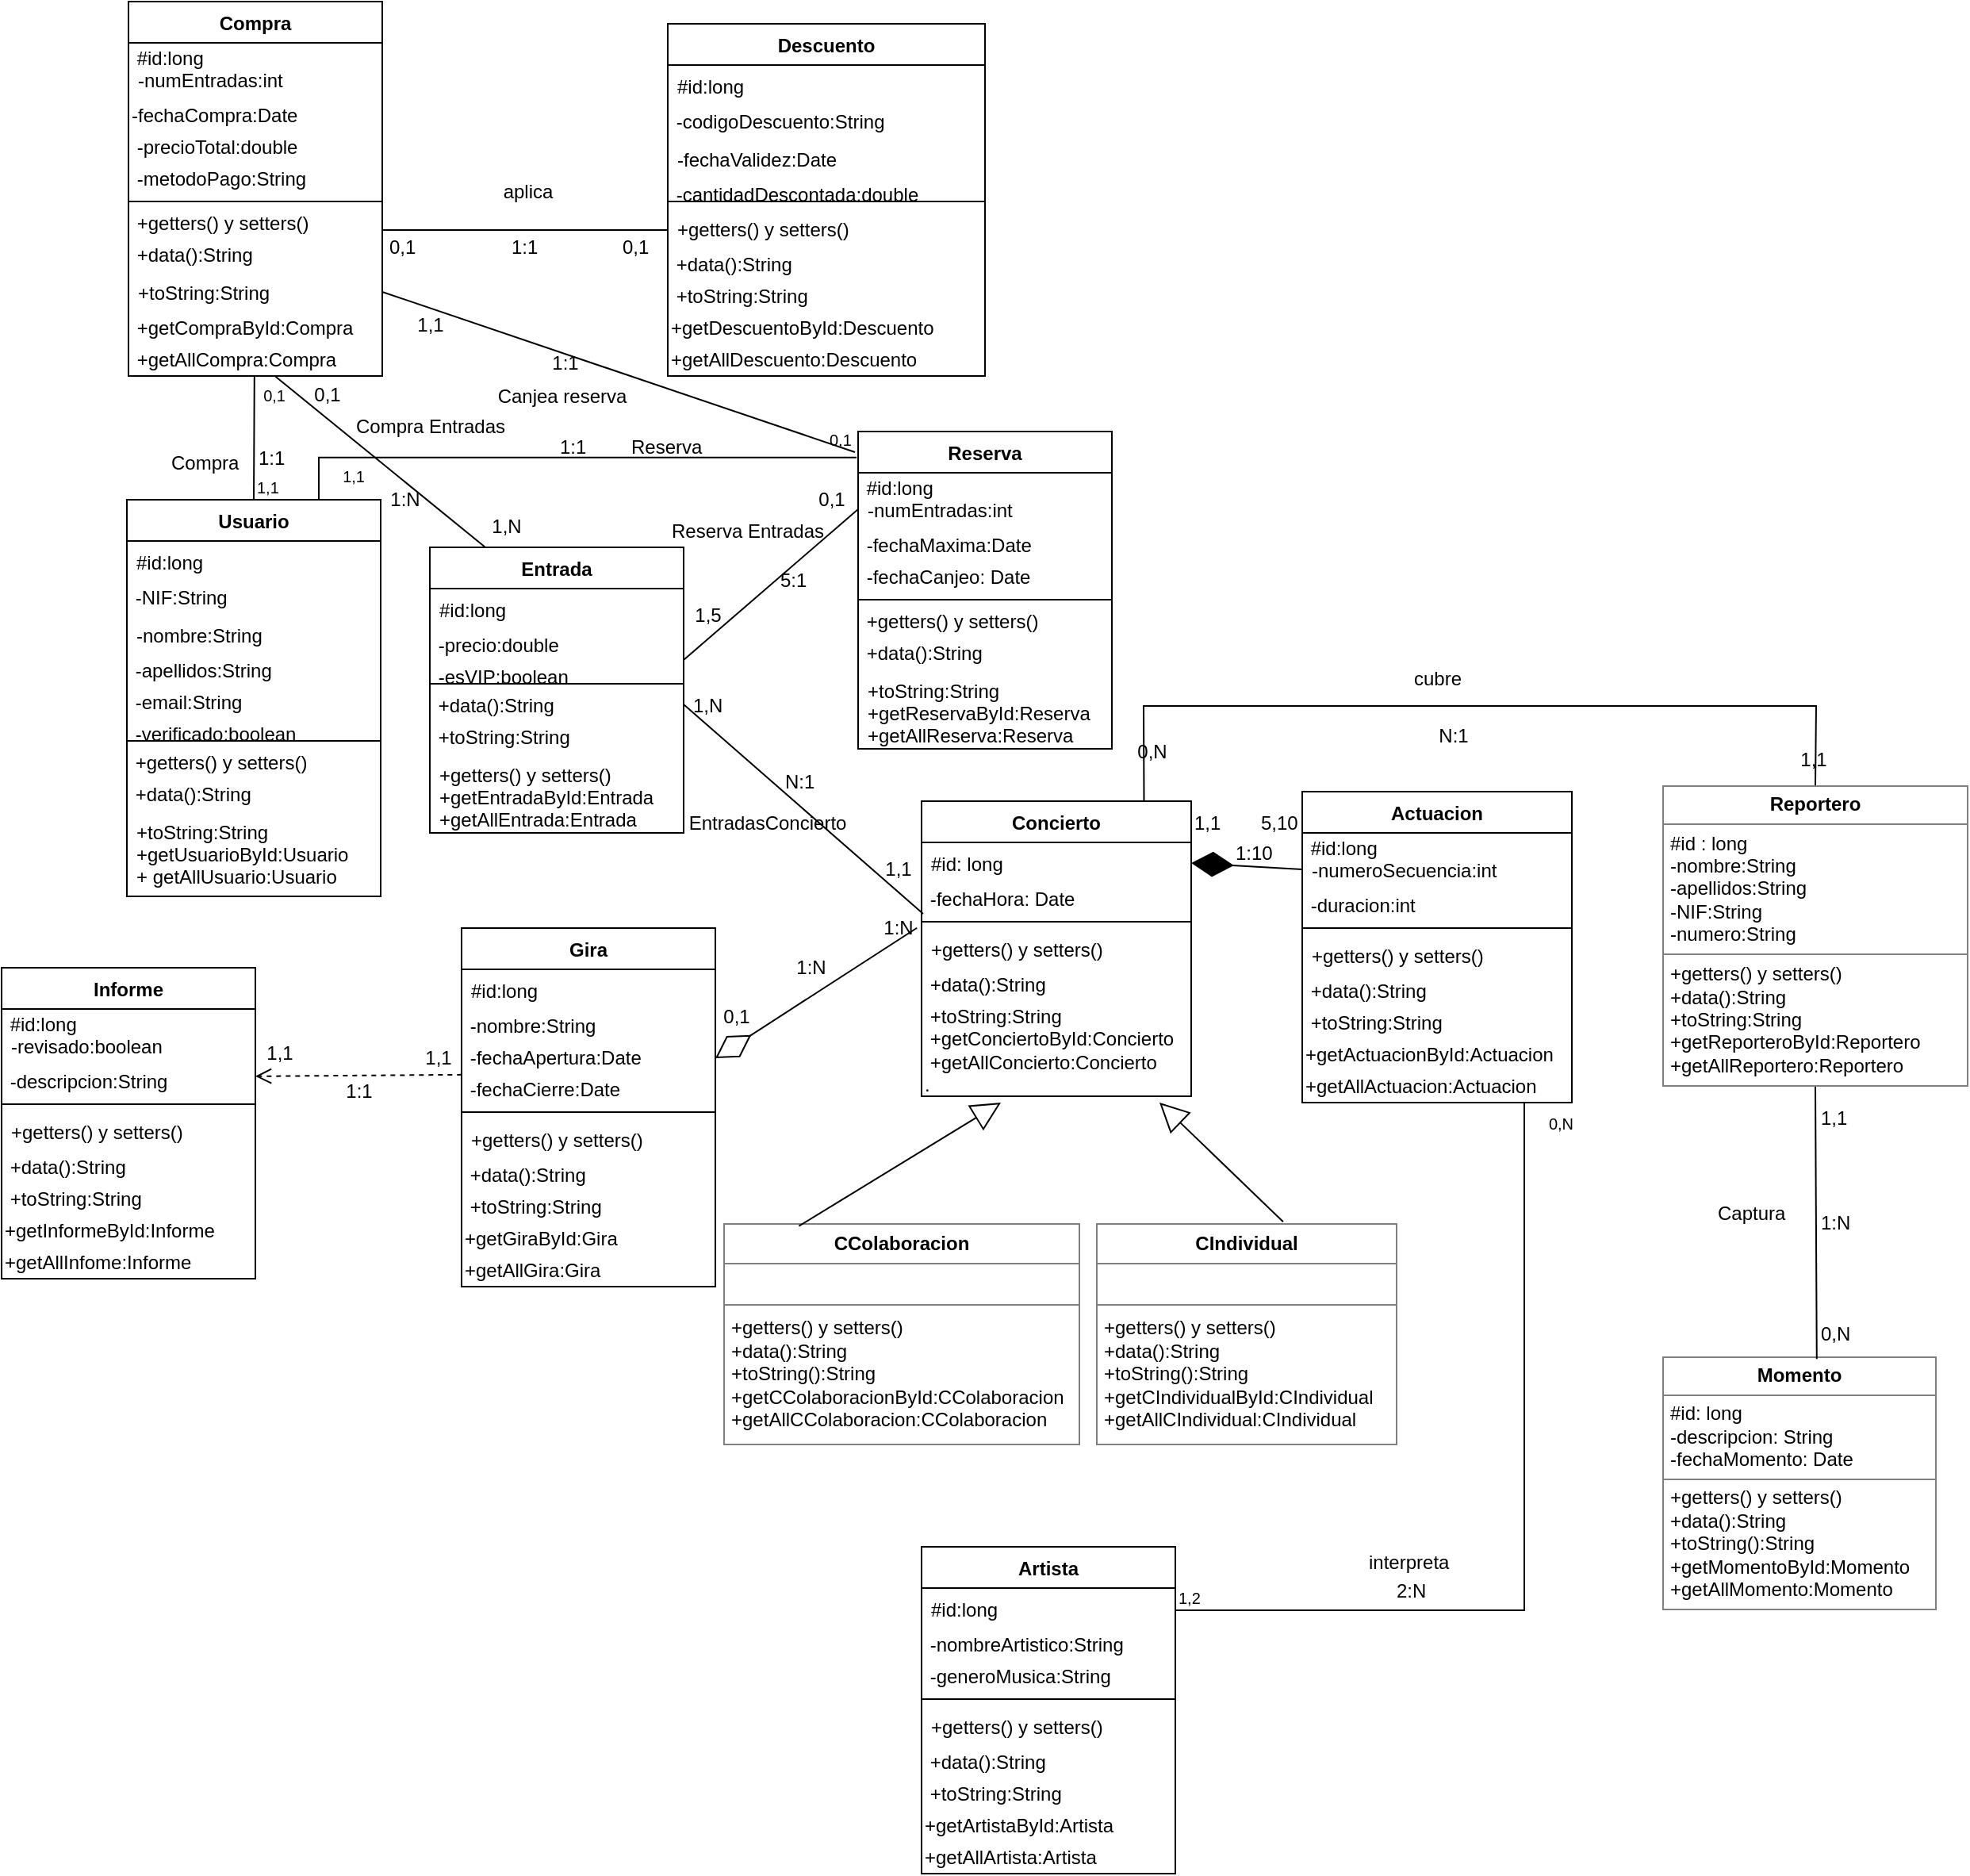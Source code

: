 <mxfile version="12.3.3" type="device" pages="1"><diagram id="xjaGBmAfWyfpc5PXz91N" name="Page-1"><mxGraphModel dx="2128" dy="1800" grid="1" gridSize="10" guides="1" tooltips="1" connect="1" arrows="1" fold="1" page="1" pageScale="1" pageWidth="827" pageHeight="1169" math="0" shadow="0"><root><mxCell id="0"/><mxCell id="1" parent="0"/><mxCell id="RiMxpayT2h-2j6qFjot8-13" value="Gira" style="swimlane;fontStyle=1;align=center;verticalAlign=top;childLayout=stackLayout;horizontal=1;startSize=26;horizontalStack=0;resizeParent=1;resizeParentMax=0;resizeLast=0;collapsible=1;marginBottom=0;" parent="1" vertex="1"><mxGeometry x="220" y="570" width="160" height="226" as="geometry"/></mxCell><mxCell id="RiMxpayT2h-2j6qFjot8-14" value="#id:long" style="text;strokeColor=none;fillColor=none;align=left;verticalAlign=top;spacingLeft=4;spacingRight=4;overflow=hidden;rotatable=0;points=[[0,0.5],[1,0.5]];portConstraint=eastwest;" parent="RiMxpayT2h-2j6qFjot8-13" vertex="1"><mxGeometry y="26" width="160" height="26" as="geometry"/></mxCell><mxCell id="q6cy_jpzloJTBXH7EzLF-4" value="&amp;nbsp;-nombre:String" style="text;html=1;resizable=0;points=[];autosize=1;align=left;verticalAlign=top;spacingTop=-4;" parent="RiMxpayT2h-2j6qFjot8-13" vertex="1"><mxGeometry y="52" width="160" height="20" as="geometry"/></mxCell><mxCell id="RiMxpayT2h-2j6qFjot8-17" value="&amp;nbsp;-fechaApertura:Date" style="text;html=1;resizable=0;points=[];autosize=1;align=left;verticalAlign=top;spacingTop=-4;" parent="RiMxpayT2h-2j6qFjot8-13" vertex="1"><mxGeometry y="72" width="160" height="20" as="geometry"/></mxCell><mxCell id="RiMxpayT2h-2j6qFjot8-18" value="&amp;nbsp;-fechaCierre:Date" style="text;html=1;resizable=0;points=[];autosize=1;align=left;verticalAlign=top;spacingTop=-4;" parent="RiMxpayT2h-2j6qFjot8-13" vertex="1"><mxGeometry y="92" width="160" height="20" as="geometry"/></mxCell><mxCell id="RiMxpayT2h-2j6qFjot8-15" value="" style="line;strokeWidth=1;fillColor=none;align=left;verticalAlign=middle;spacingTop=-1;spacingLeft=3;spacingRight=3;rotatable=0;labelPosition=right;points=[];portConstraint=eastwest;" parent="RiMxpayT2h-2j6qFjot8-13" vertex="1"><mxGeometry y="112" width="160" height="8" as="geometry"/></mxCell><mxCell id="RiMxpayT2h-2j6qFjot8-16" value="+getters() y setters()&#10; " style="text;strokeColor=none;fillColor=none;align=left;verticalAlign=top;spacingLeft=4;spacingRight=4;overflow=hidden;rotatable=0;points=[[0,0.5],[1,0.5]];portConstraint=eastwest;" parent="RiMxpayT2h-2j6qFjot8-13" vertex="1"><mxGeometry y="120" width="160" height="26" as="geometry"/></mxCell><mxCell id="RiMxpayT2h-2j6qFjot8-19" value="&amp;nbsp;+data():String" style="text;html=1;resizable=0;points=[];autosize=1;align=left;verticalAlign=top;spacingTop=-4;" parent="RiMxpayT2h-2j6qFjot8-13" vertex="1"><mxGeometry y="146" width="160" height="20" as="geometry"/></mxCell><mxCell id="RiMxpayT2h-2j6qFjot8-49" value="&amp;nbsp;+toString:String" style="text;html=1;resizable=0;points=[];autosize=1;align=left;verticalAlign=top;spacingTop=-4;" parent="RiMxpayT2h-2j6qFjot8-13" vertex="1"><mxGeometry y="166" width="160" height="20" as="geometry"/></mxCell><mxCell id="IkjN9YP5ACQmRGU-FMsV-52" value="+getGiraById:Gira" style="text;html=1;resizable=0;points=[];autosize=1;align=left;verticalAlign=top;spacingTop=-4;" parent="RiMxpayT2h-2j6qFjot8-13" vertex="1"><mxGeometry y="186" width="160" height="20" as="geometry"/></mxCell><mxCell id="IkjN9YP5ACQmRGU-FMsV-53" value="+getAllGira:Gira" style="text;html=1;resizable=0;points=[];autosize=1;align=left;verticalAlign=top;spacingTop=-4;" parent="RiMxpayT2h-2j6qFjot8-13" vertex="1"><mxGeometry y="206" width="160" height="20" as="geometry"/></mxCell><mxCell id="RiMxpayT2h-2j6qFjot8-21" value="Informe" style="swimlane;fontStyle=1;align=center;verticalAlign=top;childLayout=stackLayout;horizontal=1;startSize=26;horizontalStack=0;resizeParent=1;resizeParentMax=0;resizeLast=0;collapsible=1;marginBottom=0;" parent="1" vertex="1"><mxGeometry x="-70" y="595" width="160" height="196" as="geometry"/></mxCell><mxCell id="RiMxpayT2h-2j6qFjot8-25" value="&amp;nbsp;#id:long" style="text;html=1;resizable=0;points=[];autosize=1;align=left;verticalAlign=top;spacingTop=-4;" parent="RiMxpayT2h-2j6qFjot8-21" vertex="1"><mxGeometry y="26" width="160" height="10" as="geometry"/></mxCell><mxCell id="RiMxpayT2h-2j6qFjot8-22" value="-revisado:boolean" style="text;strokeColor=none;fillColor=none;align=left;verticalAlign=top;spacingLeft=4;spacingRight=4;overflow=hidden;rotatable=0;points=[[0,0.5],[1,0.5]];portConstraint=eastwest;" parent="RiMxpayT2h-2j6qFjot8-21" vertex="1"><mxGeometry y="36" width="160" height="26" as="geometry"/></mxCell><mxCell id="RiMxpayT2h-2j6qFjot8-26" value="&amp;nbsp;-descripcion:String" style="text;html=1;resizable=0;points=[];autosize=1;align=left;verticalAlign=top;spacingTop=-4;" parent="RiMxpayT2h-2j6qFjot8-21" vertex="1"><mxGeometry y="62" width="160" height="20" as="geometry"/></mxCell><mxCell id="RiMxpayT2h-2j6qFjot8-23" value="" style="line;strokeWidth=1;fillColor=none;align=left;verticalAlign=middle;spacingTop=-1;spacingLeft=3;spacingRight=3;rotatable=0;labelPosition=right;points=[];portConstraint=eastwest;" parent="RiMxpayT2h-2j6qFjot8-21" vertex="1"><mxGeometry y="82" width="160" height="8" as="geometry"/></mxCell><mxCell id="RiMxpayT2h-2j6qFjot8-24" value="+getters() y setters()" style="text;strokeColor=none;fillColor=none;align=left;verticalAlign=top;spacingLeft=4;spacingRight=4;overflow=hidden;rotatable=0;points=[[0,0.5],[1,0.5]];portConstraint=eastwest;" parent="RiMxpayT2h-2j6qFjot8-21" vertex="1"><mxGeometry y="90" width="160" height="26" as="geometry"/></mxCell><mxCell id="RiMxpayT2h-2j6qFjot8-27" value="&amp;nbsp;+data():String" style="text;html=1;resizable=0;points=[];autosize=1;align=left;verticalAlign=top;spacingTop=-4;" parent="RiMxpayT2h-2j6qFjot8-21" vertex="1"><mxGeometry y="116" width="160" height="20" as="geometry"/></mxCell><mxCell id="RiMxpayT2h-2j6qFjot8-50" value="&amp;nbsp;+toString:String" style="text;html=1;resizable=0;points=[];autosize=1;align=left;verticalAlign=top;spacingTop=-4;" parent="RiMxpayT2h-2j6qFjot8-21" vertex="1"><mxGeometry y="136" width="160" height="20" as="geometry"/></mxCell><mxCell id="IkjN9YP5ACQmRGU-FMsV-50" value="+getInformeById:Informe" style="text;html=1;resizable=0;points=[];autosize=1;align=left;verticalAlign=top;spacingTop=-4;" parent="RiMxpayT2h-2j6qFjot8-21" vertex="1"><mxGeometry y="156" width="160" height="20" as="geometry"/></mxCell><mxCell id="IkjN9YP5ACQmRGU-FMsV-51" value="+getAllInfome:Informe" style="text;html=1;resizable=0;points=[];autosize=1;align=left;verticalAlign=top;spacingTop=-4;" parent="RiMxpayT2h-2j6qFjot8-21" vertex="1"><mxGeometry y="176" width="160" height="20" as="geometry"/></mxCell><mxCell id="RiMxpayT2h-2j6qFjot8-28" value="Actuacion" style="swimlane;fontStyle=1;align=center;verticalAlign=top;childLayout=stackLayout;horizontal=1;startSize=26;horizontalStack=0;resizeParent=1;resizeParentMax=0;resizeLast=0;collapsible=1;marginBottom=0;" parent="1" vertex="1"><mxGeometry x="750" y="484" width="170" height="196" as="geometry"/></mxCell><mxCell id="RiMxpayT2h-2j6qFjot8-32" value="&amp;nbsp;#id:long&amp;nbsp;" style="text;html=1;resizable=0;points=[];autosize=1;align=left;verticalAlign=top;spacingTop=-4;" parent="RiMxpayT2h-2j6qFjot8-28" vertex="1"><mxGeometry y="26" width="170" height="10" as="geometry"/></mxCell><mxCell id="RiMxpayT2h-2j6qFjot8-29" value="-numeroSecuencia:int" style="text;strokeColor=none;fillColor=none;align=left;verticalAlign=top;spacingLeft=4;spacingRight=4;overflow=hidden;rotatable=0;points=[[0,0.5],[1,0.5]];portConstraint=eastwest;" parent="RiMxpayT2h-2j6qFjot8-28" vertex="1"><mxGeometry y="36" width="170" height="26" as="geometry"/></mxCell><mxCell id="RiMxpayT2h-2j6qFjot8-33" value="&amp;nbsp;-duracion:int" style="text;html=1;resizable=0;points=[];autosize=1;align=left;verticalAlign=top;spacingTop=-4;" parent="RiMxpayT2h-2j6qFjot8-28" vertex="1"><mxGeometry y="62" width="170" height="20" as="geometry"/></mxCell><mxCell id="RiMxpayT2h-2j6qFjot8-30" value="" style="line;strokeWidth=1;fillColor=none;align=left;verticalAlign=middle;spacingTop=-1;spacingLeft=3;spacingRight=3;rotatable=0;labelPosition=right;points=[];portConstraint=eastwest;" parent="RiMxpayT2h-2j6qFjot8-28" vertex="1"><mxGeometry y="82" width="170" height="8" as="geometry"/></mxCell><mxCell id="RiMxpayT2h-2j6qFjot8-31" value="+getters() y setters()" style="text;strokeColor=none;fillColor=none;align=left;verticalAlign=top;spacingLeft=4;spacingRight=4;overflow=hidden;rotatable=0;points=[[0,0.5],[1,0.5]];portConstraint=eastwest;" parent="RiMxpayT2h-2j6qFjot8-28" vertex="1"><mxGeometry y="90" width="170" height="26" as="geometry"/></mxCell><mxCell id="RiMxpayT2h-2j6qFjot8-35" value="&amp;nbsp;+data():String" style="text;html=1;resizable=0;points=[];autosize=1;align=left;verticalAlign=top;spacingTop=-4;" parent="RiMxpayT2h-2j6qFjot8-28" vertex="1"><mxGeometry y="116" width="170" height="20" as="geometry"/></mxCell><mxCell id="RiMxpayT2h-2j6qFjot8-51" value="&amp;nbsp;+toString:String" style="text;html=1;resizable=0;points=[];autosize=1;align=left;verticalAlign=top;spacingTop=-4;" parent="RiMxpayT2h-2j6qFjot8-28" vertex="1"><mxGeometry y="136" width="170" height="20" as="geometry"/></mxCell><mxCell id="IkjN9YP5ACQmRGU-FMsV-41" value="+getActuacionById:Actuacion&lt;br&gt;" style="text;html=1;resizable=0;points=[];autosize=1;align=left;verticalAlign=top;spacingTop=-4;" parent="RiMxpayT2h-2j6qFjot8-28" vertex="1"><mxGeometry y="156" width="170" height="20" as="geometry"/></mxCell><mxCell id="IkjN9YP5ACQmRGU-FMsV-42" value="+getAllActuacion:Actuacion" style="text;html=1;resizable=0;points=[];autosize=1;align=left;verticalAlign=top;spacingTop=-4;" parent="RiMxpayT2h-2j6qFjot8-28" vertex="1"><mxGeometry y="176" width="170" height="20" as="geometry"/></mxCell><mxCell id="RiMxpayT2h-2j6qFjot8-36" value="Artista" style="swimlane;fontStyle=1;align=center;verticalAlign=top;childLayout=stackLayout;horizontal=1;startSize=26;horizontalStack=0;resizeParent=1;resizeParentMax=0;resizeLast=0;collapsible=1;marginBottom=0;" parent="1" vertex="1"><mxGeometry x="510" y="960" width="160" height="206" as="geometry"/></mxCell><mxCell id="RiMxpayT2h-2j6qFjot8-37" value="#id:long" style="text;strokeColor=none;fillColor=none;align=left;verticalAlign=top;spacingLeft=4;spacingRight=4;overflow=hidden;rotatable=0;points=[[0,0.5],[1,0.5]];portConstraint=eastwest;" parent="RiMxpayT2h-2j6qFjot8-36" vertex="1"><mxGeometry y="26" width="160" height="26" as="geometry"/></mxCell><mxCell id="RiMxpayT2h-2j6qFjot8-44" value="&amp;nbsp;-nombreArtistico:String" style="text;html=1;resizable=0;points=[];autosize=1;align=left;verticalAlign=top;spacingTop=-4;" parent="RiMxpayT2h-2j6qFjot8-36" vertex="1"><mxGeometry y="52" width="160" height="20" as="geometry"/></mxCell><mxCell id="Q2-VKyCmxsGFedOQouxM-65" value="&amp;nbsp;-generoMusica:String" style="text;html=1;resizable=0;points=[];autosize=1;align=left;verticalAlign=top;spacingTop=-4;" parent="RiMxpayT2h-2j6qFjot8-36" vertex="1"><mxGeometry y="72" width="160" height="20" as="geometry"/></mxCell><mxCell id="RiMxpayT2h-2j6qFjot8-38" value="" style="line;strokeWidth=1;fillColor=none;align=left;verticalAlign=middle;spacingTop=-1;spacingLeft=3;spacingRight=3;rotatable=0;labelPosition=right;points=[];portConstraint=eastwest;" parent="RiMxpayT2h-2j6qFjot8-36" vertex="1"><mxGeometry y="92" width="160" height="8" as="geometry"/></mxCell><mxCell id="RiMxpayT2h-2j6qFjot8-39" value="+getters() y setters()&#10; " style="text;strokeColor=none;fillColor=none;align=left;verticalAlign=top;spacingLeft=4;spacingRight=4;overflow=hidden;rotatable=0;points=[[0,0.5],[1,0.5]];portConstraint=eastwest;" parent="RiMxpayT2h-2j6qFjot8-36" vertex="1"><mxGeometry y="100" width="160" height="26" as="geometry"/></mxCell><mxCell id="RiMxpayT2h-2j6qFjot8-46" value="&amp;nbsp;+data():String" style="text;html=1;resizable=0;points=[];autosize=1;align=left;verticalAlign=top;spacingTop=-4;" parent="RiMxpayT2h-2j6qFjot8-36" vertex="1"><mxGeometry y="126" width="160" height="20" as="geometry"/></mxCell><mxCell id="RiMxpayT2h-2j6qFjot8-52" value="&amp;nbsp;+toString:String" style="text;html=1;resizable=0;points=[];autosize=1;align=left;verticalAlign=top;spacingTop=-4;" parent="RiMxpayT2h-2j6qFjot8-36" vertex="1"><mxGeometry y="146" width="160" height="20" as="geometry"/></mxCell><mxCell id="IkjN9YP5ACQmRGU-FMsV-43" value="+getArtistaById:Artista" style="text;html=1;resizable=0;points=[];autosize=1;align=left;verticalAlign=top;spacingTop=-4;" parent="RiMxpayT2h-2j6qFjot8-36" vertex="1"><mxGeometry y="166" width="160" height="20" as="geometry"/></mxCell><mxCell id="IkjN9YP5ACQmRGU-FMsV-44" value="+getAllArtista:Artista" style="text;html=1;resizable=0;points=[];autosize=1;align=left;verticalAlign=top;spacingTop=-4;" parent="RiMxpayT2h-2j6qFjot8-36" vertex="1"><mxGeometry y="186" width="160" height="20" as="geometry"/></mxCell><mxCell id="RiMxpayT2h-2j6qFjot8-40" value="Entrada" style="swimlane;fontStyle=1;align=center;verticalAlign=top;childLayout=stackLayout;horizontal=1;startSize=26;horizontalStack=0;resizeParent=1;resizeParentMax=0;resizeLast=0;collapsible=1;marginBottom=0;" parent="1" vertex="1"><mxGeometry x="200" y="330" width="160" height="180" as="geometry"/></mxCell><mxCell id="RiMxpayT2h-2j6qFjot8-41" value="#id:long" style="text;strokeColor=none;fillColor=none;align=left;verticalAlign=top;spacingLeft=4;spacingRight=4;overflow=hidden;rotatable=0;points=[[0,0.5],[1,0.5]];portConstraint=eastwest;" parent="RiMxpayT2h-2j6qFjot8-40" vertex="1"><mxGeometry y="26" width="160" height="26" as="geometry"/></mxCell><mxCell id="RiMxpayT2h-2j6qFjot8-47" value="&amp;nbsp;-precio:double&amp;nbsp;" style="text;html=1;resizable=0;points=[];autosize=1;align=left;verticalAlign=top;spacingTop=-4;" parent="RiMxpayT2h-2j6qFjot8-40" vertex="1"><mxGeometry y="52" width="160" height="20" as="geometry"/></mxCell><mxCell id="RiMxpayT2h-2j6qFjot8-66" value="&amp;nbsp;-esVIP:boolean" style="text;html=1;resizable=0;points=[];autosize=1;align=left;verticalAlign=top;spacingTop=-4;" parent="RiMxpayT2h-2j6qFjot8-40" vertex="1"><mxGeometry y="72" width="160" height="10" as="geometry"/></mxCell><mxCell id="RiMxpayT2h-2j6qFjot8-42" value="" style="line;strokeWidth=1;fillColor=none;align=left;verticalAlign=middle;spacingTop=-1;spacingLeft=3;spacingRight=3;rotatable=0;labelPosition=right;points=[];portConstraint=eastwest;" parent="RiMxpayT2h-2j6qFjot8-40" vertex="1"><mxGeometry y="82" width="160" height="8" as="geometry"/></mxCell><mxCell id="RiMxpayT2h-2j6qFjot8-67" value="&amp;nbsp;+data():String" style="text;html=1;resizable=0;points=[];autosize=1;align=left;verticalAlign=top;spacingTop=-4;" parent="RiMxpayT2h-2j6qFjot8-40" vertex="1"><mxGeometry y="90" width="160" height="20" as="geometry"/></mxCell><mxCell id="RiMxpayT2h-2j6qFjot8-53" value="&amp;nbsp;+toString:String" style="text;html=1;resizable=0;points=[];autosize=1;align=left;verticalAlign=top;spacingTop=-4;" parent="RiMxpayT2h-2j6qFjot8-40" vertex="1"><mxGeometry y="110" width="160" height="20" as="geometry"/></mxCell><mxCell id="RiMxpayT2h-2j6qFjot8-43" value="+getters() y setters()&#10;+getEntradaById:Entrada&#10;+getAllEntrada:Entrada" style="text;strokeColor=none;fillColor=none;align=left;verticalAlign=top;spacingLeft=4;spacingRight=4;overflow=hidden;rotatable=0;points=[[0,0.5],[1,0.5]];portConstraint=eastwest;" parent="RiMxpayT2h-2j6qFjot8-40" vertex="1"><mxGeometry y="130" width="160" height="50" as="geometry"/></mxCell><mxCell id="RiMxpayT2h-2j6qFjot8-54" value="Usuario" style="swimlane;fontStyle=1;align=center;verticalAlign=top;childLayout=stackLayout;horizontal=1;startSize=26;horizontalStack=0;resizeParent=1;resizeParentMax=0;resizeLast=0;collapsible=1;marginBottom=0;" parent="1" vertex="1"><mxGeometry x="9" y="300" width="160" height="250" as="geometry"/></mxCell><mxCell id="Q2-VKyCmxsGFedOQouxM-13" value="#id:long" style="text;strokeColor=none;fillColor=none;align=left;verticalAlign=top;spacingLeft=4;spacingRight=4;overflow=hidden;rotatable=0;points=[[0,0.5],[1,0.5]];portConstraint=eastwest;" parent="RiMxpayT2h-2j6qFjot8-54" vertex="1"><mxGeometry y="26" width="160" height="26" as="geometry"/></mxCell><mxCell id="RiMxpayT2h-2j6qFjot8-88" value="&amp;nbsp;-NIF:String" style="text;html=1;resizable=0;points=[];autosize=1;align=left;verticalAlign=top;spacingTop=-4;" parent="RiMxpayT2h-2j6qFjot8-54" vertex="1"><mxGeometry y="52" width="160" height="20" as="geometry"/></mxCell><mxCell id="RiMxpayT2h-2j6qFjot8-55" value="-nombre:String" style="text;strokeColor=none;fillColor=none;align=left;verticalAlign=top;spacingLeft=4;spacingRight=4;overflow=hidden;rotatable=0;points=[[0,0.5],[1,0.5]];portConstraint=eastwest;" parent="RiMxpayT2h-2j6qFjot8-54" vertex="1"><mxGeometry y="72" width="160" height="26" as="geometry"/></mxCell><mxCell id="RiMxpayT2h-2j6qFjot8-85" value="&amp;nbsp;-apellidos:String" style="text;html=1;resizable=0;points=[];autosize=1;align=left;verticalAlign=top;spacingTop=-4;" parent="RiMxpayT2h-2j6qFjot8-54" vertex="1"><mxGeometry y="98" width="160" height="20" as="geometry"/></mxCell><mxCell id="RiMxpayT2h-2j6qFjot8-86" value="&amp;nbsp;-email:String" style="text;html=1;resizable=0;points=[];autosize=1;align=left;verticalAlign=top;spacingTop=-4;" parent="RiMxpayT2h-2j6qFjot8-54" vertex="1"><mxGeometry y="118" width="160" height="20" as="geometry"/></mxCell><mxCell id="RiMxpayT2h-2j6qFjot8-87" value="&amp;nbsp;-verificado:boolean" style="text;html=1;resizable=0;points=[];autosize=1;align=left;verticalAlign=top;spacingTop=-4;" parent="RiMxpayT2h-2j6qFjot8-54" vertex="1"><mxGeometry y="138" width="160" height="10" as="geometry"/></mxCell><mxCell id="RiMxpayT2h-2j6qFjot8-56" value="" style="line;strokeWidth=1;fillColor=none;align=left;verticalAlign=middle;spacingTop=-1;spacingLeft=3;spacingRight=3;rotatable=0;labelPosition=right;points=[];portConstraint=eastwest;" parent="RiMxpayT2h-2j6qFjot8-54" vertex="1"><mxGeometry y="148" width="160" height="8" as="geometry"/></mxCell><mxCell id="RiMxpayT2h-2j6qFjot8-76" value="&amp;nbsp;+getters() y setters()" style="text;html=1;resizable=0;points=[];autosize=1;align=left;verticalAlign=top;spacingTop=-4;" parent="RiMxpayT2h-2j6qFjot8-54" vertex="1"><mxGeometry y="156" width="160" height="20" as="geometry"/></mxCell><mxCell id="RiMxpayT2h-2j6qFjot8-82" value="&amp;nbsp;+data():String" style="text;html=1;resizable=0;points=[];autosize=1;align=left;verticalAlign=top;spacingTop=-4;" parent="RiMxpayT2h-2j6qFjot8-54" vertex="1"><mxGeometry y="176" width="160" height="20" as="geometry"/></mxCell><mxCell id="RiMxpayT2h-2j6qFjot8-57" value="+toString:String&#10;+getUsuarioById:Usuario&#10;+ getAllUsuario:Usuario" style="text;strokeColor=none;fillColor=none;align=left;verticalAlign=top;spacingLeft=4;spacingRight=4;overflow=hidden;rotatable=0;points=[[0,0.5],[1,0.5]];portConstraint=eastwest;" parent="RiMxpayT2h-2j6qFjot8-54" vertex="1"><mxGeometry y="196" width="160" height="54" as="geometry"/></mxCell><mxCell id="RiMxpayT2h-2j6qFjot8-58" value="Compra" style="swimlane;fontStyle=1;align=center;verticalAlign=top;childLayout=stackLayout;horizontal=1;startSize=26;horizontalStack=0;resizeParent=1;resizeParentMax=0;resizeLast=0;collapsible=1;marginBottom=0;" parent="1" vertex="1"><mxGeometry x="10" y="-14" width="160" height="236" as="geometry"/></mxCell><mxCell id="RiMxpayT2h-2j6qFjot8-89" value="&amp;nbsp;#id:long" style="text;html=1;resizable=0;points=[];autosize=1;align=left;verticalAlign=top;spacingTop=-4;" parent="RiMxpayT2h-2j6qFjot8-58" vertex="1"><mxGeometry y="26" width="160" height="10" as="geometry"/></mxCell><mxCell id="RiMxpayT2h-2j6qFjot8-59" value="-numEntradas:int" style="text;strokeColor=none;fillColor=none;align=left;verticalAlign=top;spacingLeft=4;spacingRight=4;overflow=hidden;rotatable=0;points=[[0,0.5],[1,0.5]];portConstraint=eastwest;" parent="RiMxpayT2h-2j6qFjot8-58" vertex="1"><mxGeometry y="36" width="160" height="26" as="geometry"/></mxCell><mxCell id="ndjZqeUsz4d2Y-6QqQ8W-35" value="-fechaCompra:Date" style="text;html=1;align=left;verticalAlign=middle;resizable=0;points=[];;autosize=1;" parent="RiMxpayT2h-2j6qFjot8-58" vertex="1"><mxGeometry y="62" width="160" height="20" as="geometry"/></mxCell><mxCell id="RiMxpayT2h-2j6qFjot8-90" value="&amp;nbsp;-precioTotal:double" style="text;html=1;resizable=0;points=[];autosize=1;align=left;verticalAlign=top;spacingTop=-4;" parent="RiMxpayT2h-2j6qFjot8-58" vertex="1"><mxGeometry y="82" width="160" height="20" as="geometry"/></mxCell><mxCell id="RiMxpayT2h-2j6qFjot8-91" value="&amp;nbsp;-metodoPago:String" style="text;html=1;resizable=0;points=[];autosize=1;align=left;verticalAlign=top;spacingTop=-4;" parent="RiMxpayT2h-2j6qFjot8-58" vertex="1"><mxGeometry y="102" width="160" height="20" as="geometry"/></mxCell><mxCell id="RiMxpayT2h-2j6qFjot8-60" value="" style="line;strokeWidth=1;fillColor=none;align=left;verticalAlign=middle;spacingTop=-1;spacingLeft=3;spacingRight=3;rotatable=0;labelPosition=right;points=[];portConstraint=eastwest;" parent="RiMxpayT2h-2j6qFjot8-58" vertex="1"><mxGeometry y="122" width="160" height="8" as="geometry"/></mxCell><mxCell id="RiMxpayT2h-2j6qFjot8-77" value="&amp;nbsp;+getters() y setters()" style="text;html=1;resizable=0;points=[];autosize=1;align=left;verticalAlign=top;spacingTop=-4;" parent="RiMxpayT2h-2j6qFjot8-58" vertex="1"><mxGeometry y="130" width="160" height="20" as="geometry"/></mxCell><mxCell id="RiMxpayT2h-2j6qFjot8-83" value="&amp;nbsp;+data():String" style="text;html=1;resizable=0;points=[];autosize=1;align=left;verticalAlign=top;spacingTop=-4;" parent="RiMxpayT2h-2j6qFjot8-58" vertex="1"><mxGeometry y="150" width="160" height="20" as="geometry"/></mxCell><mxCell id="RiMxpayT2h-2j6qFjot8-61" value="+toString:String" style="text;strokeColor=none;fillColor=none;align=left;verticalAlign=top;spacingLeft=4;spacingRight=4;overflow=hidden;rotatable=0;points=[[0,0.5],[1,0.5]];portConstraint=eastwest;" parent="RiMxpayT2h-2j6qFjot8-58" vertex="1"><mxGeometry y="170" width="160" height="26" as="geometry"/></mxCell><mxCell id="ndjZqeUsz4d2Y-6QqQ8W-37" value="&amp;nbsp;+getCompraById:Compra" style="text;html=1;align=left;verticalAlign=middle;resizable=0;points=[];;autosize=1;" parent="RiMxpayT2h-2j6qFjot8-58" vertex="1"><mxGeometry y="196" width="160" height="20" as="geometry"/></mxCell><mxCell id="ndjZqeUsz4d2Y-6QqQ8W-41" value="&amp;nbsp;+getAllCompra:Compra" style="text;html=1;align=left;verticalAlign=middle;resizable=0;points=[];;autosize=1;" parent="RiMxpayT2h-2j6qFjot8-58" vertex="1"><mxGeometry y="216" width="160" height="20" as="geometry"/></mxCell><mxCell id="RiMxpayT2h-2j6qFjot8-62" value="Reserva" style="swimlane;fontStyle=1;align=center;verticalAlign=top;childLayout=stackLayout;horizontal=1;startSize=26;horizontalStack=0;resizeParent=1;resizeParentMax=0;resizeLast=0;collapsible=1;marginBottom=0;" parent="1" vertex="1"><mxGeometry x="470" y="257" width="160" height="200" as="geometry"/></mxCell><mxCell id="RiMxpayT2h-2j6qFjot8-92" value="&amp;nbsp;#id:long" style="text;html=1;resizable=0;points=[];autosize=1;align=left;verticalAlign=top;spacingTop=-4;" parent="RiMxpayT2h-2j6qFjot8-62" vertex="1"><mxGeometry y="26" width="160" height="10" as="geometry"/></mxCell><mxCell id="RiMxpayT2h-2j6qFjot8-63" value="-numEntradas:int" style="text;strokeColor=none;fillColor=none;align=left;verticalAlign=top;spacingLeft=4;spacingRight=4;overflow=hidden;rotatable=0;points=[[0,0.5],[1,0.5]];portConstraint=eastwest;" parent="RiMxpayT2h-2j6qFjot8-62" vertex="1"><mxGeometry y="36" width="160" height="26" as="geometry"/></mxCell><mxCell id="RiMxpayT2h-2j6qFjot8-94" value="&amp;nbsp;-fechaMaxima:Date" style="text;html=1;resizable=0;points=[];autosize=1;align=left;verticalAlign=top;spacingTop=-4;" parent="RiMxpayT2h-2j6qFjot8-62" vertex="1"><mxGeometry y="62" width="160" height="20" as="geometry"/></mxCell><mxCell id="q6cy_jpzloJTBXH7EzLF-22" value="&amp;nbsp;-fechaCanjeo: Date" style="text;html=1;resizable=0;points=[];autosize=1;align=left;verticalAlign=top;spacingTop=-4;" parent="RiMxpayT2h-2j6qFjot8-62" vertex="1"><mxGeometry y="82" width="160" height="20" as="geometry"/></mxCell><mxCell id="RiMxpayT2h-2j6qFjot8-64" value="" style="line;strokeWidth=1;fillColor=none;align=left;verticalAlign=middle;spacingTop=-1;spacingLeft=3;spacingRight=3;rotatable=0;labelPosition=right;points=[];portConstraint=eastwest;" parent="RiMxpayT2h-2j6qFjot8-62" vertex="1"><mxGeometry y="102" width="160" height="8" as="geometry"/></mxCell><mxCell id="RiMxpayT2h-2j6qFjot8-79" value="&amp;nbsp;+getters() y setters()" style="text;html=1;resizable=0;points=[];autosize=1;align=left;verticalAlign=top;spacingTop=-4;" parent="RiMxpayT2h-2j6qFjot8-62" vertex="1"><mxGeometry y="110" width="160" height="20" as="geometry"/></mxCell><mxCell id="RiMxpayT2h-2j6qFjot8-80" value="&amp;nbsp;+data():String" style="text;html=1;resizable=0;points=[];autosize=1;align=left;verticalAlign=top;spacingTop=-4;" parent="RiMxpayT2h-2j6qFjot8-62" vertex="1"><mxGeometry y="130" width="160" height="20" as="geometry"/></mxCell><mxCell id="RiMxpayT2h-2j6qFjot8-65" value="+toString:String&#10;+getReservaById:Reserva&#10;+getAllReserva:Reserva" style="text;strokeColor=none;fillColor=none;align=left;verticalAlign=top;spacingLeft=4;spacingRight=4;overflow=hidden;rotatable=0;points=[[0,0.5],[1,0.5]];portConstraint=eastwest;" parent="RiMxpayT2h-2j6qFjot8-62" vertex="1"><mxGeometry y="150" width="160" height="50" as="geometry"/></mxCell><mxCell id="RiMxpayT2h-2j6qFjot8-68" value="Descuento" style="swimlane;fontStyle=1;align=center;verticalAlign=top;childLayout=stackLayout;horizontal=1;startSize=26;horizontalStack=0;resizeParent=1;resizeParentMax=0;resizeLast=0;collapsible=1;marginBottom=0;" parent="1" vertex="1"><mxGeometry x="350" width="200" height="222" as="geometry"/></mxCell><mxCell id="Q2-VKyCmxsGFedOQouxM-12" value="#id:long" style="text;strokeColor=none;fillColor=none;align=left;verticalAlign=top;spacingLeft=4;spacingRight=4;overflow=hidden;rotatable=0;points=[[0,0.5],[1,0.5]];portConstraint=eastwest;" parent="RiMxpayT2h-2j6qFjot8-68" vertex="1"><mxGeometry y="26" width="200" height="26" as="geometry"/></mxCell><mxCell id="RiMxpayT2h-2j6qFjot8-98" value="&amp;nbsp;-codigoDescuento:String" style="text;html=1;resizable=0;points=[];autosize=1;align=left;verticalAlign=top;spacingTop=-4;" parent="RiMxpayT2h-2j6qFjot8-68" vertex="1"><mxGeometry y="52" width="200" height="20" as="geometry"/></mxCell><mxCell id="RiMxpayT2h-2j6qFjot8-69" value="-fechaValidez:Date" style="text;strokeColor=none;fillColor=none;align=left;verticalAlign=top;spacingLeft=4;spacingRight=4;overflow=hidden;rotatable=0;points=[[0,0.5],[1,0.5]];portConstraint=eastwest;" parent="RiMxpayT2h-2j6qFjot8-68" vertex="1"><mxGeometry y="72" width="200" height="26" as="geometry"/></mxCell><mxCell id="RiMxpayT2h-2j6qFjot8-99" value="&amp;nbsp;-cantidadDescontada:double" style="text;html=1;resizable=0;points=[];autosize=1;align=left;verticalAlign=top;spacingTop=-4;fillColor=none;" parent="RiMxpayT2h-2j6qFjot8-68" vertex="1"><mxGeometry y="98" width="200" height="10" as="geometry"/></mxCell><mxCell id="RiMxpayT2h-2j6qFjot8-70" value="" style="line;strokeWidth=1;fillColor=none;align=left;verticalAlign=middle;spacingTop=-1;spacingLeft=3;spacingRight=3;rotatable=0;labelPosition=right;points=[];portConstraint=eastwest;" parent="RiMxpayT2h-2j6qFjot8-68" vertex="1"><mxGeometry y="108" width="200" height="8" as="geometry"/></mxCell><mxCell id="RiMxpayT2h-2j6qFjot8-71" value="+getters() y setters()" style="text;strokeColor=none;fillColor=none;align=left;verticalAlign=top;spacingLeft=4;spacingRight=4;overflow=hidden;rotatable=0;points=[[0,0.5],[1,0.5]];portConstraint=eastwest;" parent="RiMxpayT2h-2j6qFjot8-68" vertex="1"><mxGeometry y="116" width="200" height="26" as="geometry"/></mxCell><mxCell id="RiMxpayT2h-2j6qFjot8-78" value="&amp;nbsp;+data():String" style="text;html=1;resizable=0;points=[];autosize=1;align=left;verticalAlign=top;spacingTop=-4;" parent="RiMxpayT2h-2j6qFjot8-68" vertex="1"><mxGeometry y="142" width="200" height="20" as="geometry"/></mxCell><mxCell id="RiMxpayT2h-2j6qFjot8-81" value="&amp;nbsp;+toString:String" style="text;html=1;resizable=0;points=[];autosize=1;align=left;verticalAlign=top;spacingTop=-4;" parent="RiMxpayT2h-2j6qFjot8-68" vertex="1"><mxGeometry y="162" width="200" height="20" as="geometry"/></mxCell><mxCell id="IkjN9YP5ACQmRGU-FMsV-3" value="+getDescuentoById:Descuento" style="text;html=1;resizable=0;points=[];autosize=1;align=left;verticalAlign=top;spacingTop=-4;" parent="RiMxpayT2h-2j6qFjot8-68" vertex="1"><mxGeometry y="182" width="200" height="20" as="geometry"/></mxCell><mxCell id="IkjN9YP5ACQmRGU-FMsV-4" value="+getAllDescuento:Descuento" style="text;html=1;resizable=0;points=[];autosize=1;align=left;verticalAlign=top;spacingTop=-4;" parent="RiMxpayT2h-2j6qFjot8-68" vertex="1"><mxGeometry y="202" width="200" height="20" as="geometry"/></mxCell><mxCell id="Q2-VKyCmxsGFedOQouxM-1" value="&lt;table border=&quot;1&quot; width=&quot;100%&quot; cellpadding=&quot;4&quot; style=&quot;width: 100% ; height: 100% ; border-collapse: collapse&quot;&gt;&lt;tbody&gt;&lt;tr&gt;&lt;th align=&quot;center&quot;&gt;CColaboracion&lt;/th&gt;&lt;/tr&gt;&lt;tr&gt;&lt;td align=&quot;center&quot;&gt;&lt;br&gt;&lt;/td&gt;&lt;/tr&gt;&lt;tr&gt;&lt;td align=&quot;center&quot;&gt;&lt;div style=&quot;text-align: left&quot;&gt;&lt;span style=&quot;text-align: left&quot;&gt;+getters() y setters()&lt;/span&gt;&lt;/div&gt;&lt;div style=&quot;text-align: left&quot;&gt;&lt;span style=&quot;text-align: left&quot;&gt;+data():String&lt;/span&gt;&lt;/div&gt;&lt;div style=&quot;text-align: left&quot;&gt;&lt;span style=&quot;text-align: left&quot;&gt;+toString():String&lt;/span&gt;&lt;/div&gt;&lt;div style=&quot;text-align: left&quot;&gt;&lt;span style=&quot;text-align: left&quot;&gt;+getCColaboracionById:CColaboracion&lt;/span&gt;&lt;/div&gt;&lt;div style=&quot;text-align: left&quot;&gt;&lt;span style=&quot;text-align: left&quot;&gt;+getAllCColaboracion:CColaboracion&lt;/span&gt;&lt;/div&gt;&lt;/td&gt;&lt;/tr&gt;&lt;/tbody&gt;&lt;/table&gt;" style="text;html=1;strokeColor=none;fillColor=none;overflow=fill;" parent="1" vertex="1"><mxGeometry x="385" y="756" width="225" height="140" as="geometry"/></mxCell><mxCell id="Q2-VKyCmxsGFedOQouxM-2" value="&lt;table border=&quot;1&quot; width=&quot;100%&quot; cellpadding=&quot;4&quot; style=&quot;width: 100% ; height: 100% ; border-collapse: collapse&quot;&gt;&lt;tbody&gt;&lt;tr&gt;&lt;th align=&quot;center&quot;&gt;CIndividual&lt;/th&gt;&lt;/tr&gt;&lt;tr&gt;&lt;td align=&quot;center&quot;&gt;&lt;br&gt;&lt;/td&gt;&lt;/tr&gt;&lt;tr&gt;&lt;td align=&quot;center&quot;&gt;&lt;div style=&quot;text-align: left&quot;&gt;+getters() y setters()&lt;/div&gt;&lt;div style=&quot;text-align: left&quot;&gt;+data():String&lt;/div&gt;&lt;div style=&quot;text-align: left&quot;&gt;+toString():String&lt;/div&gt;&lt;div style=&quot;text-align: left&quot;&gt;+getCIndividualById:CIndividual&lt;/div&gt;&lt;div style=&quot;text-align: left&quot;&gt;+getAllCIndividual:CIndividual&lt;/div&gt;&lt;/td&gt;&lt;/tr&gt;&lt;/tbody&gt;&lt;/table&gt;" style="text;html=1;strokeColor=none;fillColor=none;overflow=fill;" parent="1" vertex="1"><mxGeometry x="620" y="756" width="190" height="140" as="geometry"/></mxCell><mxCell id="ndjZqeUsz4d2Y-6QqQ8W-17" style="edgeStyle=none;rounded=0;orthogonalLoop=1;jettySize=auto;html=1;exitX=0.825;exitY=0.006;exitDx=0;exitDy=0;entryX=0.5;entryY=0;entryDx=0;entryDy=0;endArrow=none;endFill=0;strokeWidth=1;exitPerimeter=0;" parent="1" source="RiMxpayT2h-2j6qFjot8-5" target="q6cy_jpzloJTBXH7EzLF-15" edge="1"><mxGeometry relative="1" as="geometry"><Array as="points"><mxPoint x="650" y="430"/><mxPoint x="1074" y="430"/></Array></mxGeometry></mxCell><mxCell id="RiMxpayT2h-2j6qFjot8-5" value="Concierto" style="swimlane;fontStyle=1;align=center;verticalAlign=top;childLayout=stackLayout;horizontal=1;startSize=26;horizontalStack=0;resizeParent=1;resizeParentMax=0;resizeLast=0;collapsible=1;marginBottom=0;" parent="1" vertex="1"><mxGeometry x="510" y="490" width="170" height="186" as="geometry"/></mxCell><mxCell id="RiMxpayT2h-2j6qFjot8-6" value="#id: long" style="text;strokeColor=none;fillColor=none;align=left;verticalAlign=top;spacingLeft=4;spacingRight=4;overflow=hidden;rotatable=0;points=[[0,0.5],[1,0.5]];portConstraint=eastwest;" parent="RiMxpayT2h-2j6qFjot8-5" vertex="1"><mxGeometry y="26" width="170" height="26" as="geometry"/></mxCell><mxCell id="RiMxpayT2h-2j6qFjot8-9" value="&amp;nbsp;-fechaHora: Date" style="text;html=1;resizable=0;points=[];autosize=1;align=left;verticalAlign=top;spacingTop=-4;" parent="RiMxpayT2h-2j6qFjot8-5" vertex="1"><mxGeometry y="52" width="170" height="20" as="geometry"/></mxCell><mxCell id="RiMxpayT2h-2j6qFjot8-7" value="" style="line;strokeWidth=1;fillColor=none;align=left;verticalAlign=middle;spacingTop=-1;spacingLeft=3;spacingRight=3;rotatable=0;labelPosition=right;points=[];portConstraint=eastwest;" parent="RiMxpayT2h-2j6qFjot8-5" vertex="1"><mxGeometry y="72" width="170" height="8" as="geometry"/></mxCell><mxCell id="RiMxpayT2h-2j6qFjot8-8" value="+getters() y setters()&#10; " style="text;strokeColor=none;fillColor=none;align=left;verticalAlign=top;spacingLeft=4;spacingRight=4;overflow=hidden;rotatable=0;points=[[0,0.5],[1,0.5]];portConstraint=eastwest;" parent="RiMxpayT2h-2j6qFjot8-5" vertex="1"><mxGeometry y="80" width="170" height="26" as="geometry"/></mxCell><mxCell id="RiMxpayT2h-2j6qFjot8-12" value="&amp;nbsp;+data():String" style="text;html=1;resizable=0;points=[];autosize=1;align=left;verticalAlign=top;spacingTop=-4;" parent="RiMxpayT2h-2j6qFjot8-5" vertex="1"><mxGeometry y="106" width="170" height="20" as="geometry"/></mxCell><mxCell id="RiMxpayT2h-2j6qFjot8-48" value="&amp;nbsp;+toString:String&lt;br&gt;&amp;nbsp;+getConciertoById:Concierto&lt;br&gt;&amp;nbsp;+getAllConcierto:Concierto&lt;br&gt;.&lt;br&gt;" style="text;html=1;resizable=0;points=[];autosize=1;align=left;verticalAlign=top;spacingTop=-4;" parent="RiMxpayT2h-2j6qFjot8-5" vertex="1"><mxGeometry y="126" width="170" height="60" as="geometry"/></mxCell><mxCell id="Q2-VKyCmxsGFedOQouxM-8" value="Extends" style="endArrow=block;endSize=16;endFill=0;exitX=0.212;exitY=0.013;exitDx=0;exitDy=0;exitPerimeter=0;html=1;noLabel=1;fontColor=none;" parent="1" source="Q2-VKyCmxsGFedOQouxM-1" edge="1"><mxGeometry x="0.958" y="-39" width="160" relative="1" as="geometry"><mxPoint x="20" y="840" as="sourcePoint"/><mxPoint x="560" y="680" as="targetPoint"/><mxPoint as="offset"/></mxGeometry></mxCell><mxCell id="Q2-VKyCmxsGFedOQouxM-9" value="Extends" style="endArrow=block;endSize=16;endFill=0;html=1;exitX=0.621;exitY=-0.006;exitDx=0;exitDy=0;exitPerimeter=0;noLabel=1;fontColor=none;" parent="1" source="Q2-VKyCmxsGFedOQouxM-2" edge="1"><mxGeometry width="160" relative="1" as="geometry"><mxPoint x="690" y="650" as="sourcePoint"/><mxPoint x="660" y="680" as="targetPoint"/></mxGeometry></mxCell><mxCell id="Q2-VKyCmxsGFedOQouxM-34" value="1:1" style="text;strokeColor=none;fillColor=none;align=left;verticalAlign=top;spacingLeft=4;spacingRight=4;overflow=hidden;rotatable=0;points=[[0,0.5],[1,0.5]];portConstraint=eastwest;" parent="1" vertex="1"><mxGeometry x="245.5" y="127" width="35" height="26" as="geometry"/></mxCell><mxCell id="Q2-VKyCmxsGFedOQouxM-38" value="1:10" style="text;strokeColor=none;fillColor=none;align=left;verticalAlign=top;spacingLeft=4;spacingRight=4;overflow=hidden;rotatable=0;points=[[0,0.5],[1,0.5]];portConstraint=eastwest;" parent="1" vertex="1"><mxGeometry x="702" y="509" width="40" height="24" as="geometry"/></mxCell><mxCell id="Q2-VKyCmxsGFedOQouxM-45" value="N:1" style="text;strokeColor=none;fillColor=none;align=left;verticalAlign=top;spacingLeft=4;spacingRight=4;overflow=hidden;rotatable=0;points=[[0,0.5],[1,0.5]];portConstraint=eastwest;" parent="1" vertex="1"><mxGeometry x="418" y="464" width="30" height="26" as="geometry"/></mxCell><mxCell id="Q2-VKyCmxsGFedOQouxM-62" value="" style="endArrow=none;html=1;edgeStyle=orthogonalEdgeStyle;rounded=0;" parent="1" source="RiMxpayT2h-2j6qFjot8-36" edge="1"><mxGeometry relative="1" as="geometry"><mxPoint x="730" y="970" as="sourcePoint"/><mxPoint x="890" y="680" as="targetPoint"/><Array as="points"><mxPoint x="890" y="1000"/><mxPoint x="890" y="680"/></Array></mxGeometry></mxCell><mxCell id="Q2-VKyCmxsGFedOQouxM-63" value="1,2" style="resizable=0;html=1;align=left;verticalAlign=bottom;labelBackgroundColor=#ffffff;fontSize=10;" parent="Q2-VKyCmxsGFedOQouxM-62" connectable="0" vertex="1"><mxGeometry x="-1" relative="1" as="geometry"/></mxCell><mxCell id="Q2-VKyCmxsGFedOQouxM-64" value="0,N" style="resizable=0;html=1;align=right;verticalAlign=bottom;labelBackgroundColor=#ffffff;fontSize=10;" parent="Q2-VKyCmxsGFedOQouxM-62" connectable="0" vertex="1"><mxGeometry x="1" relative="1" as="geometry"><mxPoint x="31" y="21" as="offset"/></mxGeometry></mxCell><mxCell id="Q2-VKyCmxsGFedOQouxM-66" value="2:N" style="text;strokeColor=none;fillColor=none;align=left;verticalAlign=top;spacingLeft=4;spacingRight=4;overflow=hidden;rotatable=0;points=[[0,0.5],[1,0.5]];portConstraint=eastwest;" parent="1" vertex="1"><mxGeometry x="803.5" y="974" width="40" height="26" as="geometry"/></mxCell><mxCell id="Q2-VKyCmxsGFedOQouxM-70" value="5:1" style="text;strokeColor=none;fillColor=none;align=left;verticalAlign=top;spacingLeft=4;spacingRight=4;overflow=hidden;rotatable=0;points=[[0,0.5],[1,0.5]];portConstraint=eastwest;" parent="1" vertex="1"><mxGeometry x="415" y="337" width="30" height="26" as="geometry"/></mxCell><mxCell id="I2WMQY8YrarZJVaziz3g-1" value="aplica" style="text;html=1;strokeColor=none;fillColor=none;align=center;verticalAlign=middle;whiteSpace=wrap;rounded=0;" parent="1" vertex="1"><mxGeometry x="241.5" y="95.5" width="40" height="20" as="geometry"/></mxCell><mxCell id="I2WMQY8YrarZJVaziz3g-7" value="" style="endArrow=none;html=1;fontColor=none;exitX=0.5;exitY=0;exitDx=0;exitDy=0;" parent="1" source="RiMxpayT2h-2j6qFjot8-54" target="RiMxpayT2h-2j6qFjot8-58" edge="1"><mxGeometry relative="1" as="geometry"><mxPoint x="-250" y="150" as="sourcePoint"/><mxPoint x="-90" y="150" as="targetPoint"/></mxGeometry></mxCell><mxCell id="I2WMQY8YrarZJVaziz3g-8" value="1,1" style="resizable=0;html=1;align=left;verticalAlign=bottom;labelBackgroundColor=#ffffff;fontSize=10;" parent="I2WMQY8YrarZJVaziz3g-7" connectable="0" vertex="1"><mxGeometry x="-1" relative="1" as="geometry"/></mxCell><mxCell id="I2WMQY8YrarZJVaziz3g-9" value="0,1" style="resizable=0;html=1;align=right;verticalAlign=bottom;labelBackgroundColor=#ffffff;fontSize=10;" parent="I2WMQY8YrarZJVaziz3g-7" connectable="0" vertex="1"><mxGeometry x="1" relative="1" as="geometry"><mxPoint x="20" y="20" as="offset"/></mxGeometry></mxCell><mxCell id="I2WMQY8YrarZJVaziz3g-10" value="Compra" style="text;html=1;resizable=0;points=[];autosize=1;align=left;verticalAlign=top;spacingTop=-4;fontColor=none;" parent="1" vertex="1"><mxGeometry x="35" y="267" width="60" height="10" as="geometry"/></mxCell><mxCell id="I2WMQY8YrarZJVaziz3g-16" value="Reserva" style="text;html=1;resizable=0;points=[];autosize=1;align=left;verticalAlign=top;spacingTop=-4;fontColor=none;" parent="1" vertex="1"><mxGeometry x="325" y="257" width="60" height="10" as="geometry"/></mxCell><mxCell id="I2WMQY8YrarZJVaziz3g-17" value="1:1" style="text;html=1;resizable=0;points=[];autosize=1;align=left;verticalAlign=top;spacingTop=-4;fontColor=none;" parent="1" vertex="1"><mxGeometry x="90" y="263.5" width="30" height="10" as="geometry"/></mxCell><mxCell id="I2WMQY8YrarZJVaziz3g-23" value="1:1" style="text;html=1;resizable=0;points=[];autosize=1;align=left;verticalAlign=top;spacingTop=-4;fontColor=none;" parent="1" vertex="1"><mxGeometry x="280" y="257" width="30" height="10" as="geometry"/></mxCell><mxCell id="q6cy_jpzloJTBXH7EzLF-7" value="interpreta" style="text;html=1;resizable=0;points=[];autosize=1;align=left;verticalAlign=top;spacingTop=-4;" parent="1" vertex="1"><mxGeometry x="790" y="960" width="70" height="20" as="geometry"/></mxCell><mxCell id="q6cy_jpzloJTBXH7EzLF-9" value="" style="endArrow=diamondThin;endFill=1;endSize=24;html=1;fontColor=none;exitX=0;exitY=0.5;exitDx=0;exitDy=0;entryX=1;entryY=0.5;entryDx=0;entryDy=0;" parent="1" source="RiMxpayT2h-2j6qFjot8-29" target="RiMxpayT2h-2j6qFjot8-6" edge="1"><mxGeometry width="160" relative="1" as="geometry"><mxPoint x="800.58" y="439.92" as="sourcePoint"/><mxPoint x="669.62" y="446.26" as="targetPoint"/></mxGeometry></mxCell><mxCell id="q6cy_jpzloJTBXH7EzLF-10" value="5,10" style="text;html=1;resizable=0;points=[];autosize=1;align=left;verticalAlign=top;spacingTop=-4;" parent="1" vertex="1"><mxGeometry x="722" y="494" width="40" height="20" as="geometry"/></mxCell><mxCell id="q6cy_jpzloJTBXH7EzLF-11" value="1,1" style="text;html=1;resizable=0;points=[];autosize=1;align=left;verticalAlign=top;spacingTop=-4;" parent="1" vertex="1"><mxGeometry x="680" y="494" width="30" height="20" as="geometry"/></mxCell><mxCell id="q6cy_jpzloJTBXH7EzLF-12" value="" style="endArrow=none;html=1;strokeColor=#FFFFFF;" parent="1" edge="1"><mxGeometry width="50" height="50" relative="1" as="geometry"><mxPoint x="690" y="640" as="sourcePoint"/><mxPoint x="740" y="590" as="targetPoint"/></mxGeometry></mxCell><mxCell id="q6cy_jpzloJTBXH7EzLF-15" value="&lt;table border=&quot;1&quot; width=&quot;100%&quot; cellpadding=&quot;4&quot; style=&quot;width: 100% ; height: 100% ; border-collapse: collapse&quot;&gt;&lt;tbody&gt;&lt;tr&gt;&lt;th align=&quot;center&quot;&gt;Reportero&lt;/th&gt;&lt;/tr&gt;&lt;tr&gt;&lt;td align=&quot;center&quot; style=&quot;text-align: left&quot;&gt;#id : long&lt;br&gt;-nombre:String&lt;br&gt;-apellidos:String&lt;br&gt;-NIF:String&lt;br&gt;-numero:String&lt;/td&gt;&lt;/tr&gt;&lt;tr&gt;&lt;td align=&quot;center&quot;&gt;&lt;div style=&quot;text-align: left&quot;&gt;&lt;span style=&quot;text-align: left&quot;&gt;+getters() y setters()&lt;/span&gt;&lt;/div&gt;&lt;div style=&quot;text-align: left&quot;&gt;&lt;span style=&quot;text-align: left&quot;&gt;+data():String&lt;/span&gt;&lt;/div&gt;&lt;div style=&quot;text-align: left&quot;&gt;&lt;span style=&quot;text-align: left&quot;&gt;+toString:String&lt;/span&gt;&lt;/div&gt;&lt;div style=&quot;text-align: left&quot;&gt;&lt;span style=&quot;text-align: left&quot;&gt;+getReporteroById:Reportero&lt;/span&gt;&lt;/div&gt;&lt;div style=&quot;text-align: left&quot;&gt;&lt;span style=&quot;text-align: left&quot;&gt;+getAllReportero:Reportero&lt;/span&gt;&lt;/div&gt;&lt;/td&gt;&lt;/tr&gt;&lt;/tbody&gt;&lt;/table&gt;" style="text;html=1;strokeColor=none;fillColor=none;overflow=fill;" parent="1" vertex="1"><mxGeometry x="977" y="480" width="193" height="190" as="geometry"/></mxCell><mxCell id="q6cy_jpzloJTBXH7EzLF-16" value="&lt;table border=&quot;1&quot; width=&quot;100%&quot; cellpadding=&quot;4&quot; style=&quot;width: 100% ; height: 100% ; border-collapse: collapse&quot;&gt;&lt;tbody&gt;&lt;tr&gt;&lt;th style=&quot;text-align: center&quot;&gt;Momento&lt;/th&gt;&lt;/tr&gt;&lt;tr&gt;&lt;td&gt;#id: long&lt;br&gt;-descripcion: String&lt;br&gt;-fechaMomento: Date&lt;br&gt;&lt;/td&gt;&lt;/tr&gt;&lt;tr&gt;&lt;td&gt;&lt;div&gt;&lt;span&gt;+getters() y setters()&amp;nbsp;&lt;/span&gt;&lt;/div&gt;&lt;div&gt;&lt;span&gt;+data():String&lt;/span&gt;&lt;/div&gt;&lt;div&gt;&lt;span&gt;+toString():String&lt;/span&gt;&lt;/div&gt;&lt;div&gt;&lt;span&gt;+getMomentoById:Momento&lt;/span&gt;&lt;/div&gt;&lt;div&gt;&lt;span&gt;+getAllMomento:Momento&lt;/span&gt;&lt;/div&gt;&lt;/td&gt;&lt;/tr&gt;&lt;/tbody&gt;&lt;/table&gt;" style="text;html=1;strokeColor=none;fillColor=none;overflow=fill;strokeWidth=1;align=left;verticalAlign=top;horizontal=1;" parent="1" vertex="1"><mxGeometry x="977" y="840" width="173" height="160" as="geometry"/></mxCell><mxCell id="q6cy_jpzloJTBXH7EzLF-19" value="1:N" style="text;html=1;resizable=0;points=[];autosize=1;align=left;verticalAlign=top;spacingTop=-4;" parent="1" vertex="1"><mxGeometry x="1075" y="746" width="30" height="20" as="geometry"/></mxCell><mxCell id="q6cy_jpzloJTBXH7EzLF-20" value="1,1" style="text;html=1;resizable=0;points=[];autosize=1;align=left;verticalAlign=top;spacingTop=-4;" parent="1" vertex="1"><mxGeometry x="1075" y="680" width="30" height="20" as="geometry"/></mxCell><mxCell id="q6cy_jpzloJTBXH7EzLF-21" value="0,N" style="text;html=1;resizable=0;points=[];autosize=1;align=left;verticalAlign=top;spacingTop=-4;" parent="1" vertex="1"><mxGeometry x="1075" y="816" width="30" height="20" as="geometry"/></mxCell><mxCell id="q6cy_jpzloJTBXH7EzLF-23" value="Captura" style="text;html=1;resizable=0;points=[];autosize=1;align=left;verticalAlign=top;spacingTop=-4;" parent="1" vertex="1"><mxGeometry x="1010" y="740" width="60" height="20" as="geometry"/></mxCell><mxCell id="Njvy-NV_qEIrcD0DKQm1-1" value="" style="html=1;verticalAlign=bottom;endArrow=open;dashed=1;endSize=8;exitX=0.001;exitY=0.021;exitDx=0;exitDy=0;exitPerimeter=0;entryX=1;entryY=0.321;entryDx=0;entryDy=0;entryPerimeter=0;" parent="1" source="RiMxpayT2h-2j6qFjot8-18" target="RiMxpayT2h-2j6qFjot8-26" edge="1"><mxGeometry x="-0.076" y="-32" relative="1" as="geometry"><mxPoint x="10" y="1090" as="sourcePoint"/><mxPoint x="-70" y="1090" as="targetPoint"/><mxPoint as="offset"/></mxGeometry></mxCell><mxCell id="I2WMQY8YrarZJVaziz3g-27" value="" style="endArrow=diamondThin;endFill=0;endSize=24;html=1;fontColor=none;exitX=-0.017;exitY=-0.005;exitDx=0;exitDy=0;exitPerimeter=0;entryX=1;entryY=0.5;entryDx=0;entryDy=0;entryPerimeter=0;" parent="1" source="RiMxpayT2h-2j6qFjot8-8" target="RiMxpayT2h-2j6qFjot8-17" edge="1"><mxGeometry width="160" relative="1" as="geometry"><mxPoint x="510" y="557" as="sourcePoint"/><mxPoint x="430" y="540" as="targetPoint"/></mxGeometry></mxCell><mxCell id="Njvy-NV_qEIrcD0DKQm1-3" value="1:1" style="text;html=1;align=center;verticalAlign=middle;resizable=0;points=[];;autosize=1;" parent="1" vertex="1"><mxGeometry x="140" y="663" width="30" height="20" as="geometry"/></mxCell><mxCell id="Njvy-NV_qEIrcD0DKQm1-4" value="1,1" style="text;html=1;align=center;verticalAlign=middle;resizable=0;points=[];;autosize=1;" parent="1" vertex="1"><mxGeometry x="190" y="642" width="30" height="20" as="geometry"/></mxCell><mxCell id="Njvy-NV_qEIrcD0DKQm1-6" value="1,1" style="text;html=1;align=center;verticalAlign=middle;resizable=0;points=[];;autosize=1;" parent="1" vertex="1"><mxGeometry x="90" y="639" width="30" height="20" as="geometry"/></mxCell><mxCell id="Njvy-NV_qEIrcD0DKQm1-9" value="1,1" style="text;html=1;align=center;verticalAlign=middle;resizable=0;points=[];;autosize=1;" parent="1" vertex="1"><mxGeometry x="480" y="523" width="30" height="20" as="geometry"/></mxCell><mxCell id="Njvy-NV_qEIrcD0DKQm1-10" value="1,N" style="text;strokeColor=none;fillColor=none;align=left;verticalAlign=top;spacingLeft=4;spacingRight=4;overflow=hidden;rotatable=0;points=[[0,0.5],[1,0.5]];portConstraint=eastwest;" parent="1" vertex="1"><mxGeometry x="360" y="416" width="30" height="26" as="geometry"/></mxCell><mxCell id="Njvy-NV_qEIrcD0DKQm1-11" value="1,5" style="text;html=1;align=center;verticalAlign=middle;resizable=0;points=[];;autosize=1;" parent="1" vertex="1"><mxGeometry x="360" y="363" width="30" height="20" as="geometry"/></mxCell><mxCell id="Njvy-NV_qEIrcD0DKQm1-12" value="0,1" style="text;html=1;align=center;verticalAlign=middle;resizable=0;points=[];;autosize=1;" parent="1" vertex="1"><mxGeometry x="438" y="290" width="30" height="20" as="geometry"/></mxCell><mxCell id="Njvy-NV_qEIrcD0DKQm1-13" value="" style="endArrow=none;html=1;entryX=0;entryY=0.5;entryDx=0;entryDy=0;" parent="1" target="RiMxpayT2h-2j6qFjot8-63" edge="1"><mxGeometry width="50" height="50" relative="1" as="geometry"><mxPoint x="360" y="401" as="sourcePoint"/><mxPoint x="410" y="351" as="targetPoint"/></mxGeometry></mxCell><mxCell id="Njvy-NV_qEIrcD0DKQm1-14" value="" style="html=1;verticalAlign=bottom;endArrow=none;endSize=8;exitX=0.5;exitY=1;exitDx=0;exitDy=0;endFill=0;entryX=0.563;entryY=0.01;entryDx=0;entryDy=0;entryPerimeter=0;" parent="1" source="q6cy_jpzloJTBXH7EzLF-15" target="q6cy_jpzloJTBXH7EzLF-16" edge="1"><mxGeometry x="-0.25" y="-130" relative="1" as="geometry"><mxPoint x="1057" y="650" as="sourcePoint"/><mxPoint x="1060" y="826" as="targetPoint"/><mxPoint x="1" as="offset"/></mxGeometry></mxCell><mxCell id="I2WMQY8YrarZJVaziz3g-4" value="EntradasConcierto" style="text;html=1;strokeColor=none;fillColor=none;align=center;verticalAlign=middle;whiteSpace=wrap;rounded=0;" parent="1" vertex="1"><mxGeometry x="393" y="494" width="40" height="20" as="geometry"/></mxCell><mxCell id="Njvy-NV_qEIrcD0DKQm1-31" value="" style="line;strokeWidth=1;fillColor=none;align=left;verticalAlign=middle;spacingTop=-1;spacingLeft=3;spacingRight=3;rotatable=0;labelPosition=right;points=[];portConstraint=eastwest;" parent="1" vertex="1"><mxGeometry x="170" y="126" width="180" height="8" as="geometry"/></mxCell><mxCell id="Njvy-NV_qEIrcD0DKQm1-33" value="0,1" style="text;strokeColor=none;fillColor=none;align=left;verticalAlign=top;spacingLeft=4;spacingRight=4;overflow=hidden;rotatable=0;points=[[0,0.5],[1,0.5]];portConstraint=eastwest;" parent="1" vertex="1"><mxGeometry x="315.5" y="127" width="35" height="26" as="geometry"/></mxCell><mxCell id="Njvy-NV_qEIrcD0DKQm1-34" value="0,1" style="text;strokeColor=none;fillColor=none;align=left;verticalAlign=top;spacingLeft=4;spacingRight=4;overflow=hidden;rotatable=0;points=[[0,0.5],[1,0.5]];portConstraint=eastwest;" parent="1" vertex="1"><mxGeometry x="168.5" y="127" width="35" height="26" as="geometry"/></mxCell><mxCell id="ndjZqeUsz4d2Y-6QqQ8W-1" value="1,N" style="text;html=1;align=center;verticalAlign=middle;resizable=0;points=[];;autosize=1;" parent="1" vertex="1"><mxGeometry x="233" y="307" width="30" height="20" as="geometry"/></mxCell><mxCell id="ndjZqeUsz4d2Y-6QqQ8W-2" value="0,1" style="text;html=1;align=center;verticalAlign=middle;resizable=0;points=[];;autosize=1;" parent="1" vertex="1"><mxGeometry x="120" y="224" width="30" height="20" as="geometry"/></mxCell><mxCell id="ndjZqeUsz4d2Y-6QqQ8W-4" value="" style="endArrow=none;html=1;" parent="1" target="ndjZqeUsz4d2Y-6QqQ8W-41" edge="1"><mxGeometry width="50" height="50" relative="1" as="geometry"><mxPoint x="235" y="330" as="sourcePoint"/><mxPoint x="160" y="230" as="targetPoint"/></mxGeometry></mxCell><mxCell id="ndjZqeUsz4d2Y-6QqQ8W-5" value="1:N" style="text;html=1;align=center;verticalAlign=middle;resizable=0;points=[];;autosize=1;" parent="1" vertex="1"><mxGeometry x="168.5" y="290" width="30" height="20" as="geometry"/></mxCell><mxCell id="ndjZqeUsz4d2Y-6QqQ8W-6" value="1:N" style="text;html=1;align=center;verticalAlign=middle;resizable=0;points=[];;autosize=1;" parent="1" vertex="1"><mxGeometry x="480" y="560" width="30" height="20" as="geometry"/></mxCell><mxCell id="ndjZqeUsz4d2Y-6QqQ8W-7" value="0,1" style="text;html=1;align=center;verticalAlign=middle;resizable=0;points=[];;autosize=1;" parent="1" vertex="1"><mxGeometry x="378" y="616" width="30" height="20" as="geometry"/></mxCell><mxCell id="ndjZqeUsz4d2Y-6QqQ8W-8" value="1:N" style="text;html=1;align=center;verticalAlign=middle;resizable=0;points=[];;autosize=1;" parent="1" vertex="1"><mxGeometry x="425" y="585" width="30" height="20" as="geometry"/></mxCell><mxCell id="ndjZqeUsz4d2Y-6QqQ8W-10" value="Compra Entradas" style="text;html=1;align=center;verticalAlign=middle;resizable=0;points=[];;autosize=1;" parent="1" vertex="1"><mxGeometry x="145" y="244" width="110" height="20" as="geometry"/></mxCell><mxCell id="I2WMQY8YrarZJVaziz3g-13" value="" style="endArrow=none;html=1;fontColor=none;entryX=0.75;entryY=0;entryDx=0;entryDy=0;edgeStyle=orthogonalEdgeStyle;exitX=-0.006;exitY=0.082;exitDx=0;exitDy=0;exitPerimeter=0;strokeWidth=1;rounded=0;" parent="1" source="RiMxpayT2h-2j6qFjot8-62" target="RiMxpayT2h-2j6qFjot8-54" edge="1"><mxGeometry relative="1" as="geometry"><mxPoint x="550" y="255" as="sourcePoint"/><mxPoint x="710" y="255" as="targetPoint"/><Array as="points"><mxPoint x="130" y="273"/></Array></mxGeometry></mxCell><mxCell id="I2WMQY8YrarZJVaziz3g-14" value="0,1" style="resizable=0;html=1;align=left;verticalAlign=bottom;labelBackgroundColor=#ffffff;fontSize=10;" parent="I2WMQY8YrarZJVaziz3g-13" connectable="0" vertex="1"><mxGeometry x="-1" relative="1" as="geometry"><mxPoint x="-19" y="-3" as="offset"/></mxGeometry></mxCell><mxCell id="I2WMQY8YrarZJVaziz3g-15" value="1,1" style="resizable=0;html=1;align=right;verticalAlign=bottom;labelBackgroundColor=#ffffff;fontSize=10;" parent="I2WMQY8YrarZJVaziz3g-13" connectable="0" vertex="1"><mxGeometry x="1" relative="1" as="geometry"><mxPoint x="30" y="-7" as="offset"/></mxGeometry></mxCell><mxCell id="ndjZqeUsz4d2Y-6QqQ8W-13" value="" style="endArrow=none;html=1;entryX=0.006;entryY=0.95;entryDx=0;entryDy=0;exitX=0;exitY=0.5;exitDx=0;exitDy=0;entryPerimeter=0;" parent="1" source="Njvy-NV_qEIrcD0DKQm1-10" target="RiMxpayT2h-2j6qFjot8-9" edge="1"><mxGeometry width="50" height="50" relative="1" as="geometry"><mxPoint x="370" y="411" as="sourcePoint"/><mxPoint x="480" y="316" as="targetPoint"/></mxGeometry></mxCell><mxCell id="ndjZqeUsz4d2Y-6QqQ8W-18" value="cubre" style="text;html=1;align=center;verticalAlign=middle;resizable=0;points=[];;autosize=1;" parent="1" vertex="1"><mxGeometry x="810" y="403" width="50" height="20" as="geometry"/></mxCell><mxCell id="ndjZqeUsz4d2Y-6QqQ8W-19" value="0,N" style="text;html=1;align=center;verticalAlign=middle;resizable=0;points=[];;autosize=1;" parent="1" vertex="1"><mxGeometry x="640" y="449" width="30" height="20" as="geometry"/></mxCell><mxCell id="ndjZqeUsz4d2Y-6QqQ8W-21" value="1,1" style="text;html=1;align=center;verticalAlign=middle;resizable=0;points=[];;autosize=1;" parent="1" vertex="1"><mxGeometry x="1057" y="454" width="30" height="20" as="geometry"/></mxCell><mxCell id="ndjZqeUsz4d2Y-6QqQ8W-22" value="N:1" style="text;html=1;align=center;verticalAlign=middle;resizable=0;points=[];;autosize=1;" parent="1" vertex="1"><mxGeometry x="830" y="439" width="30" height="20" as="geometry"/></mxCell><mxCell id="ndjZqeUsz4d2Y-6QqQ8W-25" value="Reserva Entradas" style="text;html=1;align=center;verticalAlign=middle;resizable=0;points=[];;autosize=1;" parent="1" vertex="1"><mxGeometry x="345" y="310" width="110" height="20" as="geometry"/></mxCell><mxCell id="ndjZqeUsz4d2Y-6QqQ8W-27" value="" style="endArrow=none;html=1;strokeWidth=1;entryX=1;entryY=0.5;entryDx=0;entryDy=0;" parent="1" target="RiMxpayT2h-2j6qFjot8-61" edge="1"><mxGeometry width="50" height="50" relative="1" as="geometry"><mxPoint x="468" y="270" as="sourcePoint"/><mxPoint x="325" y="232" as="targetPoint"/></mxGeometry></mxCell><mxCell id="ndjZqeUsz4d2Y-6QqQ8W-29" value="1,1" style="text;html=1;align=center;verticalAlign=middle;resizable=0;points=[];;autosize=1;" parent="1" vertex="1"><mxGeometry x="185" y="179.5" width="30" height="20" as="geometry"/></mxCell><mxCell id="ndjZqeUsz4d2Y-6QqQ8W-31" value="Canjea reserva" style="text;html=1;align=center;verticalAlign=middle;resizable=0;points=[];;autosize=1;" parent="1" vertex="1"><mxGeometry x="233" y="224.5" width="100" height="20" as="geometry"/></mxCell><mxCell id="ndjZqeUsz4d2Y-6QqQ8W-32" value="1:1" style="text;html=1;align=center;verticalAlign=middle;resizable=0;points=[];;autosize=1;" parent="1" vertex="1"><mxGeometry x="270" y="204" width="30" height="20" as="geometry"/></mxCell></root></mxGraphModel></diagram></mxfile>